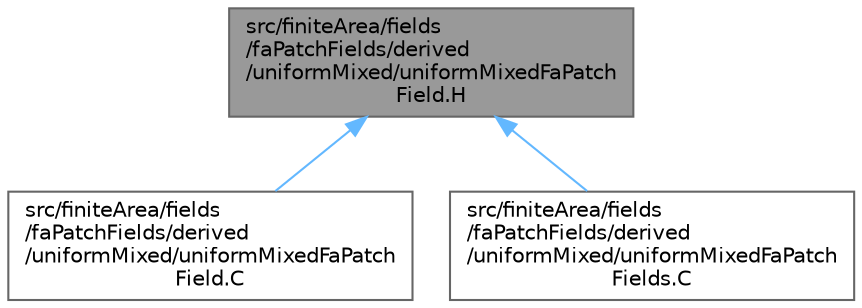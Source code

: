 digraph "src/finiteArea/fields/faPatchFields/derived/uniformMixed/uniformMixedFaPatchField.H"
{
 // LATEX_PDF_SIZE
  bgcolor="transparent";
  edge [fontname=Helvetica,fontsize=10,labelfontname=Helvetica,labelfontsize=10];
  node [fontname=Helvetica,fontsize=10,shape=box,height=0.2,width=0.4];
  Node1 [id="Node000001",label="src/finiteArea/fields\l/faPatchFields/derived\l/uniformMixed/uniformMixedFaPatch\lField.H",height=0.2,width=0.4,color="gray40", fillcolor="grey60", style="filled", fontcolor="black",tooltip=" "];
  Node1 -> Node2 [id="edge1_Node000001_Node000002",dir="back",color="steelblue1",style="solid",tooltip=" "];
  Node2 [id="Node000002",label="src/finiteArea/fields\l/faPatchFields/derived\l/uniformMixed/uniformMixedFaPatch\lField.C",height=0.2,width=0.4,color="grey40", fillcolor="white", style="filled",URL="$uniformMixedFaPatchField_8C.html",tooltip=" "];
  Node1 -> Node3 [id="edge2_Node000001_Node000003",dir="back",color="steelblue1",style="solid",tooltip=" "];
  Node3 [id="Node000003",label="src/finiteArea/fields\l/faPatchFields/derived\l/uniformMixed/uniformMixedFaPatch\lFields.C",height=0.2,width=0.4,color="grey40", fillcolor="white", style="filled",URL="$uniformMixedFaPatchFields_8C.html",tooltip=" "];
}
